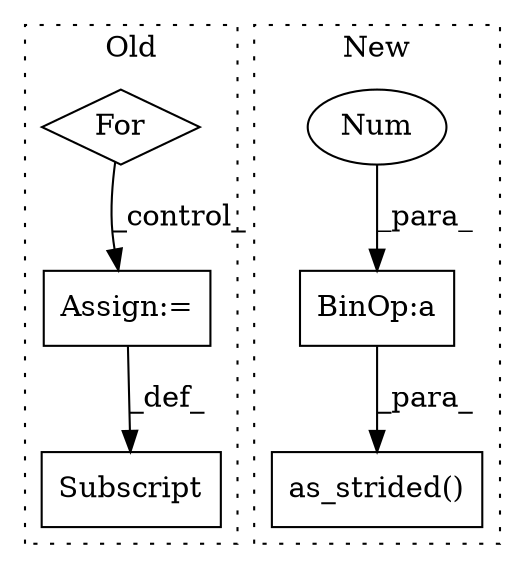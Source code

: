 digraph G {
subgraph cluster0 {
1 [label="Subscript" a="63" s="4377,0" l="7,0" shape="box"];
5 [label="Assign:=" a="68" s="4384" l="3" shape="box"];
6 [label="For" a="107" s="4315,4339" l="4,6" shape="diamond"];
label = "Old";
style="dotted";
}
subgraph cluster1 {
2 [label="as_strided()" a="75" s="4387,4475" l="32,1" shape="box"];
3 [label="BinOp:a" a="82" s="4472" l="1" shape="box"];
4 [label="Num" a="76" s="4473" l="1" shape="ellipse"];
label = "New";
style="dotted";
}
3 -> 2 [label="_para_"];
4 -> 3 [label="_para_"];
5 -> 1 [label="_def_"];
6 -> 5 [label="_control_"];
}
